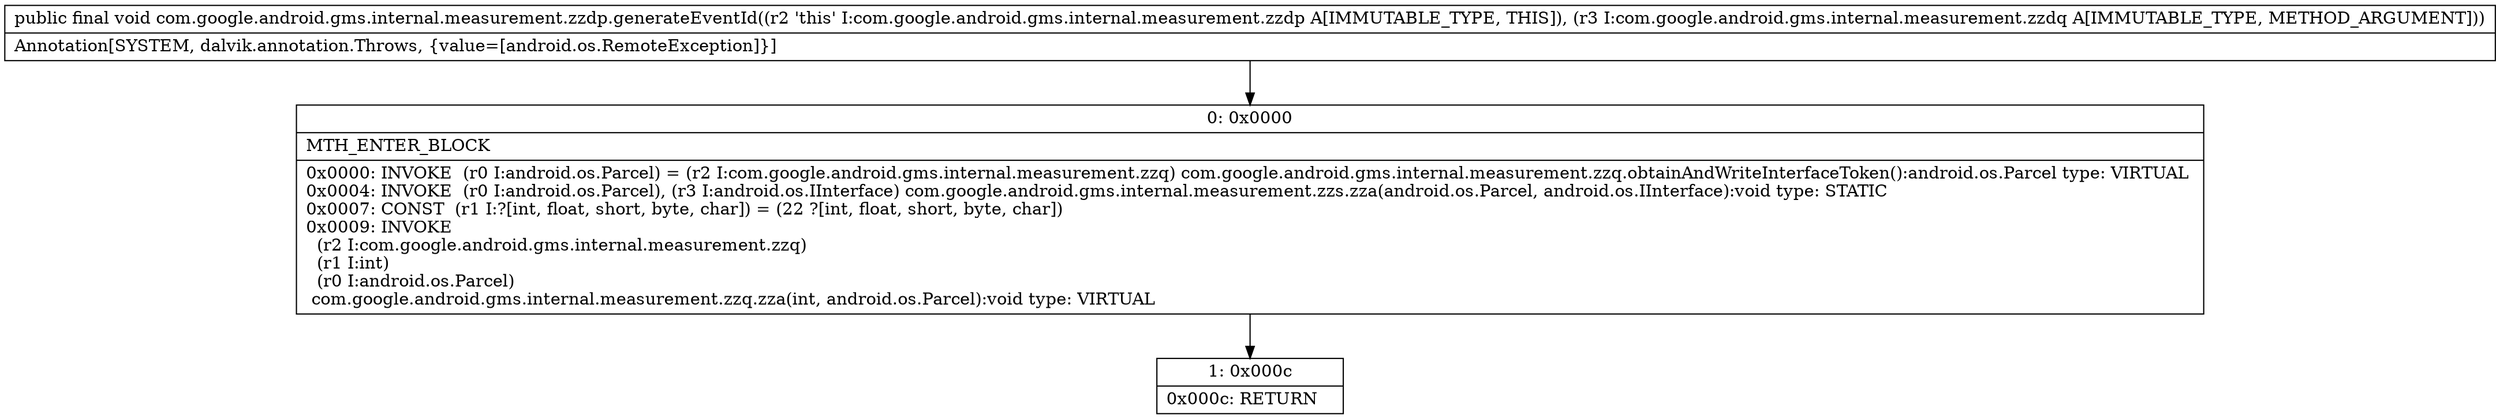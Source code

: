 digraph "CFG forcom.google.android.gms.internal.measurement.zzdp.generateEventId(Lcom\/google\/android\/gms\/internal\/measurement\/zzdq;)V" {
Node_0 [shape=record,label="{0\:\ 0x0000|MTH_ENTER_BLOCK\l|0x0000: INVOKE  (r0 I:android.os.Parcel) = (r2 I:com.google.android.gms.internal.measurement.zzq) com.google.android.gms.internal.measurement.zzq.obtainAndWriteInterfaceToken():android.os.Parcel type: VIRTUAL \l0x0004: INVOKE  (r0 I:android.os.Parcel), (r3 I:android.os.IInterface) com.google.android.gms.internal.measurement.zzs.zza(android.os.Parcel, android.os.IInterface):void type: STATIC \l0x0007: CONST  (r1 I:?[int, float, short, byte, char]) = (22 ?[int, float, short, byte, char]) \l0x0009: INVOKE  \l  (r2 I:com.google.android.gms.internal.measurement.zzq)\l  (r1 I:int)\l  (r0 I:android.os.Parcel)\l com.google.android.gms.internal.measurement.zzq.zza(int, android.os.Parcel):void type: VIRTUAL \l}"];
Node_1 [shape=record,label="{1\:\ 0x000c|0x000c: RETURN   \l}"];
MethodNode[shape=record,label="{public final void com.google.android.gms.internal.measurement.zzdp.generateEventId((r2 'this' I:com.google.android.gms.internal.measurement.zzdp A[IMMUTABLE_TYPE, THIS]), (r3 I:com.google.android.gms.internal.measurement.zzdq A[IMMUTABLE_TYPE, METHOD_ARGUMENT]))  | Annotation[SYSTEM, dalvik.annotation.Throws, \{value=[android.os.RemoteException]\}]\l}"];
MethodNode -> Node_0;
Node_0 -> Node_1;
}

